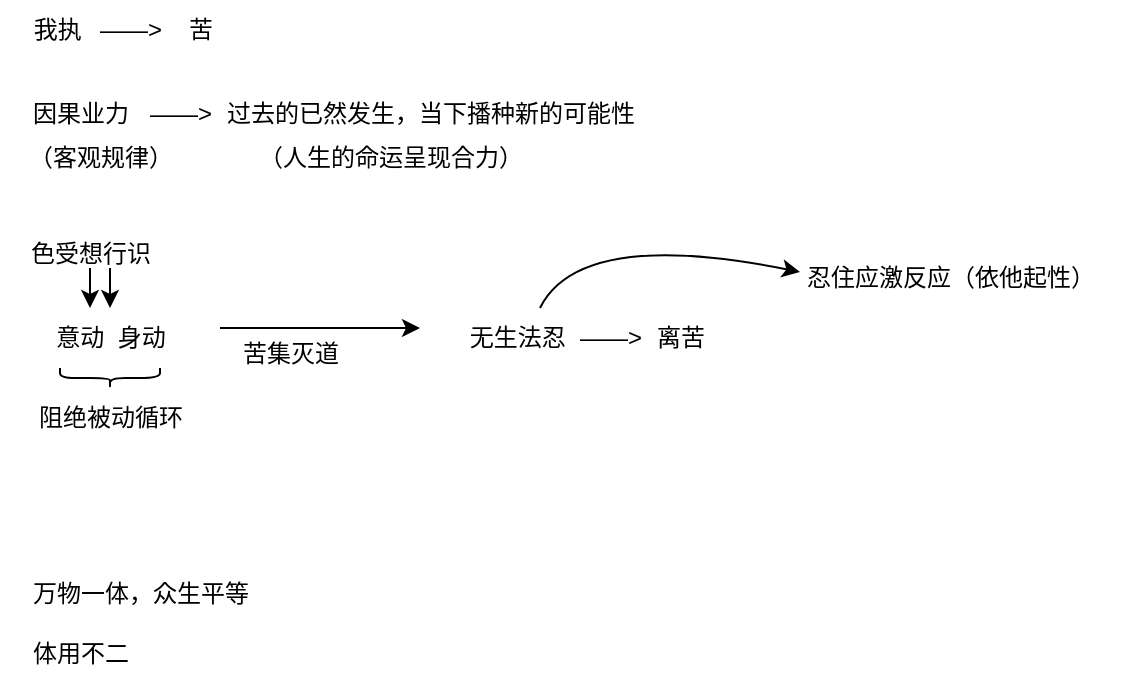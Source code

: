 <mxfile version="28.1.2">
  <diagram name="第 1 页" id="S__b25z2ENVKFjySh0Ca">
    <mxGraphModel dx="2066" dy="1137" grid="1" gridSize="10" guides="1" tooltips="1" connect="1" arrows="1" fold="1" page="1" pageScale="1" pageWidth="827" pageHeight="1169" math="0" shadow="0">
      <root>
        <mxCell id="0" />
        <mxCell id="1" parent="0" />
        <mxCell id="gaEWtHbvREKr-Lk5FOce-1" value="我执&amp;nbsp;" style="text;html=1;align=center;verticalAlign=middle;resizable=0;points=[];autosize=1;strokeColor=none;fillColor=none;" parent="1" vertex="1">
          <mxGeometry x="45" y="48" width="50" height="30" as="geometry" />
        </mxCell>
        <mxCell id="gaEWtHbvREKr-Lk5FOce-2" value="——&amp;gt;" style="text;html=1;align=center;verticalAlign=middle;resizable=0;points=[];autosize=1;strokeColor=none;fillColor=none;" parent="1" vertex="1">
          <mxGeometry x="80" y="48" width="50" height="30" as="geometry" />
        </mxCell>
        <mxCell id="gaEWtHbvREKr-Lk5FOce-3" value="苦" style="text;html=1;align=center;verticalAlign=middle;resizable=0;points=[];autosize=1;strokeColor=none;fillColor=none;" parent="1" vertex="1">
          <mxGeometry x="120" y="48" width="40" height="30" as="geometry" />
        </mxCell>
        <mxCell id="gaEWtHbvREKr-Lk5FOce-4" value="无生法忍&amp;nbsp;" style="text;html=1;align=center;verticalAlign=middle;resizable=0;points=[];autosize=1;strokeColor=none;fillColor=none;" parent="1" vertex="1">
          <mxGeometry x="265" y="202" width="70" height="30" as="geometry" />
        </mxCell>
        <mxCell id="gaEWtHbvREKr-Lk5FOce-5" value="——&amp;gt;" style="text;html=1;align=center;verticalAlign=middle;resizable=0;points=[];autosize=1;strokeColor=none;fillColor=none;" parent="1" vertex="1">
          <mxGeometry x="320" y="202" width="50" height="30" as="geometry" />
        </mxCell>
        <mxCell id="gaEWtHbvREKr-Lk5FOce-6" value="离苦" style="text;html=1;align=center;verticalAlign=middle;resizable=0;points=[];autosize=1;strokeColor=none;fillColor=none;" parent="1" vertex="1">
          <mxGeometry x="355" y="202" width="50" height="30" as="geometry" />
        </mxCell>
        <mxCell id="gaEWtHbvREKr-Lk5FOce-7" value="" style="endArrow=classic;html=1;rounded=0;strokeColor=none;curved=1;" parent="1" edge="1">
          <mxGeometry width="50" height="50" relative="1" as="geometry">
            <mxPoint x="100" y="120" as="sourcePoint" />
            <mxPoint x="150" y="70" as="targetPoint" />
          </mxGeometry>
        </mxCell>
        <mxCell id="gaEWtHbvREKr-Lk5FOce-8" value="" style="endArrow=classic;html=1;rounded=0;curved=1;" parent="1" edge="1">
          <mxGeometry width="50" height="50" relative="1" as="geometry">
            <mxPoint x="310" y="202" as="sourcePoint" />
            <mxPoint x="440" y="184" as="targetPoint" />
            <Array as="points">
              <mxPoint x="330" y="162" />
            </Array>
          </mxGeometry>
        </mxCell>
        <mxCell id="gaEWtHbvREKr-Lk5FOce-9" value="忍住应激反应（依他起性）" style="text;html=1;align=center;verticalAlign=middle;resizable=0;points=[];autosize=1;strokeColor=none;fillColor=none;" parent="1" vertex="1">
          <mxGeometry x="430" y="172" width="170" height="30" as="geometry" />
        </mxCell>
        <mxCell id="gaEWtHbvREKr-Lk5FOce-10" value="因果业力" style="text;html=1;align=center;verticalAlign=middle;resizable=0;points=[];autosize=1;strokeColor=none;fillColor=none;" parent="1" vertex="1">
          <mxGeometry x="45" y="90" width="70" height="30" as="geometry" />
        </mxCell>
        <mxCell id="gaEWtHbvREKr-Lk5FOce-11" value="——&amp;gt;" style="text;html=1;align=center;verticalAlign=middle;resizable=0;points=[];autosize=1;strokeColor=none;fillColor=none;" parent="1" vertex="1">
          <mxGeometry x="105" y="90" width="50" height="30" as="geometry" />
        </mxCell>
        <mxCell id="gaEWtHbvREKr-Lk5FOce-12" value="过去的已然发生，当下播种新的可能性" style="text;html=1;align=center;verticalAlign=middle;resizable=0;points=[];autosize=1;strokeColor=none;fillColor=none;" parent="1" vertex="1">
          <mxGeometry x="140" y="90" width="230" height="30" as="geometry" />
        </mxCell>
        <mxCell id="gaEWtHbvREKr-Lk5FOce-13" value="（客观规律）" style="text;html=1;align=center;verticalAlign=middle;resizable=0;points=[];autosize=1;strokeColor=none;fillColor=none;" parent="1" vertex="1">
          <mxGeometry x="40" y="112" width="100" height="30" as="geometry" />
        </mxCell>
        <mxCell id="gaEWtHbvREKr-Lk5FOce-14" value="（人生的命运呈现合力）" style="text;html=1;align=center;verticalAlign=middle;resizable=0;points=[];autosize=1;strokeColor=none;fillColor=none;" parent="1" vertex="1">
          <mxGeometry x="155" y="112" width="160" height="30" as="geometry" />
        </mxCell>
        <mxCell id="gaEWtHbvREKr-Lk5FOce-15" value="色受想行识" style="text;html=1;align=center;verticalAlign=middle;resizable=0;points=[];autosize=1;strokeColor=none;fillColor=none;" parent="1" vertex="1">
          <mxGeometry x="45" y="160" width="80" height="30" as="geometry" />
        </mxCell>
        <mxCell id="gaEWtHbvREKr-Lk5FOce-16" value="" style="endArrow=classic;html=1;rounded=0;" parent="1" edge="1">
          <mxGeometry width="50" height="50" relative="1" as="geometry">
            <mxPoint x="85" y="182" as="sourcePoint" />
            <mxPoint x="85" y="202" as="targetPoint" />
          </mxGeometry>
        </mxCell>
        <mxCell id="gaEWtHbvREKr-Lk5FOce-18" value="" style="endArrow=classic;html=1;rounded=0;" parent="1" edge="1">
          <mxGeometry width="50" height="50" relative="1" as="geometry">
            <mxPoint x="95" y="182" as="sourcePoint" />
            <mxPoint x="95" y="202" as="targetPoint" />
          </mxGeometry>
        </mxCell>
        <mxCell id="gaEWtHbvREKr-Lk5FOce-19" value="意动&amp;nbsp; 身动" style="text;html=1;align=center;verticalAlign=middle;resizable=0;points=[];autosize=1;strokeColor=none;fillColor=none;" parent="1" vertex="1">
          <mxGeometry x="55" y="202" width="80" height="30" as="geometry" />
        </mxCell>
        <mxCell id="gaEWtHbvREKr-Lk5FOce-20" value="" style="shape=curlyBracket;whiteSpace=wrap;html=1;rounded=1;flipH=1;labelPosition=right;verticalLabelPosition=middle;align=left;verticalAlign=middle;direction=north;" parent="1" vertex="1">
          <mxGeometry x="70" y="232" width="50" height="10" as="geometry" />
        </mxCell>
        <mxCell id="gaEWtHbvREKr-Lk5FOce-21" value="阻绝被动循环" style="text;html=1;align=center;verticalAlign=middle;resizable=0;points=[];autosize=1;strokeColor=none;fillColor=none;" parent="1" vertex="1">
          <mxGeometry x="45" y="242" width="100" height="30" as="geometry" />
        </mxCell>
        <mxCell id="RJpZnBPKvuyQVRzW6pbo-1" value="" style="edgeStyle=none;orthogonalLoop=1;jettySize=auto;html=1;rounded=0;" edge="1" parent="1">
          <mxGeometry width="100" relative="1" as="geometry">
            <mxPoint x="150" y="212" as="sourcePoint" />
            <mxPoint x="250" y="212" as="targetPoint" />
            <Array as="points" />
          </mxGeometry>
        </mxCell>
        <mxCell id="RJpZnBPKvuyQVRzW6pbo-2" value="苦集灭道" style="text;html=1;align=center;verticalAlign=middle;resizable=0;points=[];autosize=1;strokeColor=none;fillColor=none;" vertex="1" parent="1">
          <mxGeometry x="150" y="210" width="70" height="30" as="geometry" />
        </mxCell>
        <mxCell id="RJpZnBPKvuyQVRzW6pbo-3" value="万物一体，众生平等" style="text;html=1;align=center;verticalAlign=middle;resizable=0;points=[];autosize=1;strokeColor=none;fillColor=none;" vertex="1" parent="1">
          <mxGeometry x="45" y="330" width="130" height="30" as="geometry" />
        </mxCell>
        <mxCell id="RJpZnBPKvuyQVRzW6pbo-4" value="体用不二" style="text;html=1;align=center;verticalAlign=middle;resizable=0;points=[];autosize=1;strokeColor=none;fillColor=none;" vertex="1" parent="1">
          <mxGeometry x="45" y="360" width="70" height="30" as="geometry" />
        </mxCell>
      </root>
    </mxGraphModel>
  </diagram>
</mxfile>
